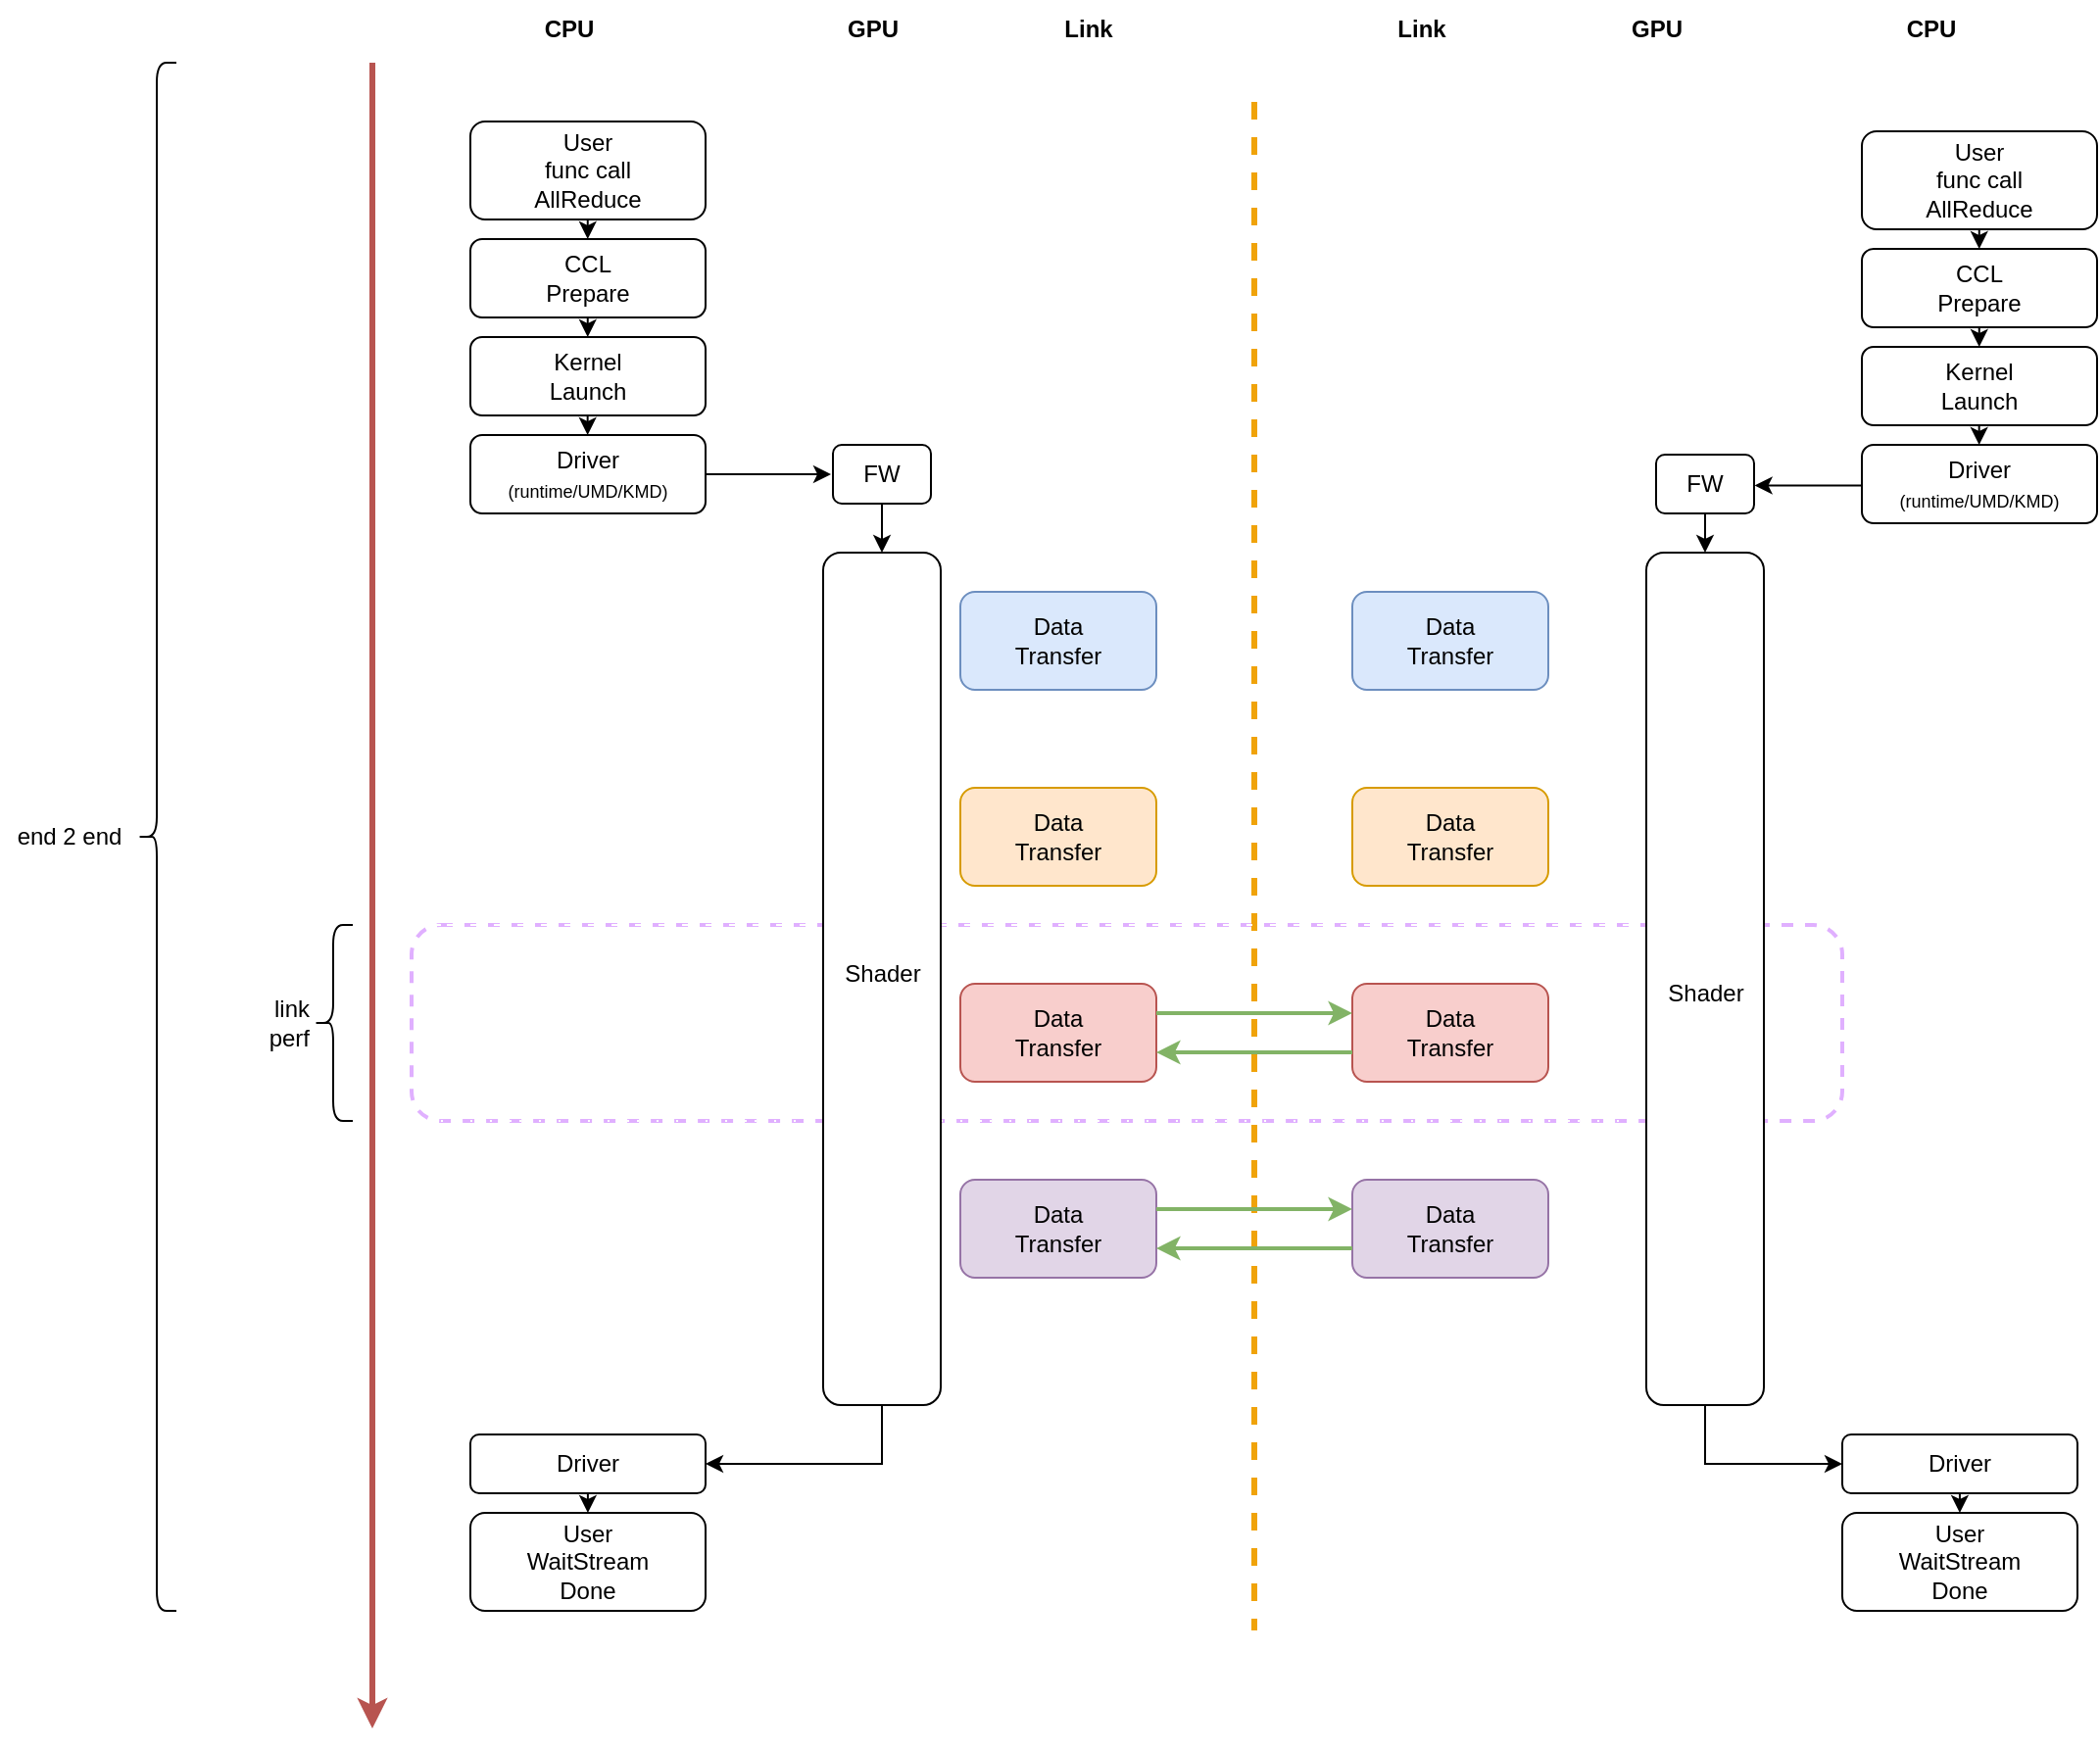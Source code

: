 <mxfile version="28.2.4">
  <diagram name="第 1 页" id="gW1jF0LuhxR1lC9v9nv5">
    <mxGraphModel dx="1085" dy="609" grid="1" gridSize="10" guides="1" tooltips="1" connect="1" arrows="1" fold="1" page="1" pageScale="1" pageWidth="827" pageHeight="1169" math="0" shadow="0">
      <root>
        <mxCell id="0" />
        <mxCell id="1" parent="0" />
        <mxCell id="mN1szYBElsWgrVPT6xOc-8" value="" style="shape=curlyBrace;direction=east;rounded=1;strokeColor=#E0B0FF;strokeWidth=2;dashed=1;" vertex="1" parent="1">
          <mxGeometry x="430" y="720" width="730" height="100" as="geometry" />
        </mxCell>
        <mxCell id="mN1szYBElsWgrVPT6xOc-2" value="" style="endArrow=classic;html=1;rounded=0;strokeColor=#B85450;strokeWidth=3;" edge="1" parent="1">
          <mxGeometry width="50" height="50" relative="1" as="geometry">
            <mxPoint x="410" y="280" as="sourcePoint" />
            <mxPoint x="410" y="1130" as="targetPoint" />
          </mxGeometry>
        </mxCell>
        <mxCell id="mN1szYBElsWgrVPT6xOc-3" value="" style="endArrow=none;html=1;rounded=0;strokeColor=#F0A30A;strokeWidth=3;dashed=1;" edge="1" parent="1">
          <mxGeometry width="50" height="50" relative="1" as="geometry">
            <mxPoint x="860" y="300" as="sourcePoint" />
            <mxPoint x="860" y="1080" as="targetPoint" />
          </mxGeometry>
        </mxCell>
        <mxCell id="mN1szYBElsWgrVPT6xOc-4" value="" style="endArrow=none;html=1;rounded=0;strokeColor=#FFFFFF;strokeWidth=1;dashed=1;" edge="1" parent="1">
          <mxGeometry width="50" height="50" relative="1" as="geometry">
            <mxPoint x="430" y="720" as="sourcePoint" />
            <mxPoint x="1060" y="720" as="targetPoint" />
          </mxGeometry>
        </mxCell>
        <mxCell id="mN1szYBElsWgrVPT6xOc-5" value="" style="endArrow=none;html=1;rounded=0;strokeColor=#FFFFFF;strokeWidth=1;dashed=1;dashPattern=1 4;" edge="1" parent="1">
          <mxGeometry width="50" height="50" relative="1" as="geometry">
            <mxPoint x="430" y="820" as="sourcePoint" />
            <mxPoint x="1060" y="820" as="targetPoint" />
          </mxGeometry>
        </mxCell>
        <mxCell id="mN1szYBElsWgrVPT6xOc-9" value="User&lt;br&gt;func call&lt;br&gt;AllReduce" style="rounded=1;whiteSpace=wrap;html=1;fillColor=#FFFFFF;strokeColor=#000000;fontColor=#000000;" vertex="1" parent="1">
          <mxGeometry x="460" y="310" width="120" height="50" as="geometry" />
        </mxCell>
        <mxCell id="mN1szYBElsWgrVPT6xOc-10" value="CCL&lt;br&gt;Prepare" style="rounded=1;whiteSpace=wrap;html=1;fillColor=#FFFFFF;strokeColor=#000000;fontColor=#000000;" vertex="1" parent="1">
          <mxGeometry x="460" y="370" width="120" height="40" as="geometry" />
        </mxCell>
        <mxCell id="mN1szYBElsWgrVPT6xOc-11" value="Kernel&lt;br&gt;Launch" style="rounded=1;whiteSpace=wrap;html=1;fillColor=#FFFFFF;strokeColor=#000000;fontColor=#000000;" vertex="1" parent="1">
          <mxGeometry x="460" y="420" width="120" height="40" as="geometry" />
        </mxCell>
        <mxCell id="mN1szYBElsWgrVPT6xOc-76" value="" style="edgeStyle=none;rounded=0;orthogonalLoop=1;jettySize=auto;html=1;" edge="1" parent="1" source="mN1szYBElsWgrVPT6xOc-12">
          <mxGeometry relative="1" as="geometry">
            <mxPoint x="644" y="490" as="targetPoint" />
          </mxGeometry>
        </mxCell>
        <mxCell id="mN1szYBElsWgrVPT6xOc-12" value="Driver&lt;br&gt;&lt;span style=&quot;font-size: 9px;&quot;&gt;(runtime/UMD/KMD)&lt;/span&gt;" style="rounded=1;whiteSpace=wrap;html=1;fillColor=#FFFFFF;strokeColor=#000000;fontColor=#000000;" vertex="1" parent="1">
          <mxGeometry x="460" y="470" width="120" height="40" as="geometry" />
        </mxCell>
        <mxCell id="mN1szYBElsWgrVPT6xOc-13" value="Driver" style="rounded=1;whiteSpace=wrap;html=1;fillColor=#FFFFFF;strokeColor=#000000;fontColor=#000000;" vertex="1" parent="1">
          <mxGeometry x="460" y="980" width="120" height="30" as="geometry" />
        </mxCell>
        <mxCell id="mN1szYBElsWgrVPT6xOc-14" value="User&lt;br&gt;WaitStream&lt;br&gt;Done" style="rounded=1;whiteSpace=wrap;html=1;fillColor=#FFFFFF;strokeColor=#000000;fontColor=#000000;" vertex="1" parent="1">
          <mxGeometry x="460" y="1020" width="120" height="50" as="geometry" />
        </mxCell>
        <mxCell id="mN1szYBElsWgrVPT6xOc-19" value="Driver" style="rounded=1;whiteSpace=wrap;html=1;fillColor=#FFFFFF;strokeColor=#000000;fontColor=#000000;" vertex="1" parent="1">
          <mxGeometry x="1160" y="980" width="120" height="30" as="geometry" />
        </mxCell>
        <mxCell id="mN1szYBElsWgrVPT6xOc-20" value="User&lt;br&gt;WaitStream&lt;br&gt;Done" style="rounded=1;whiteSpace=wrap;html=1;fillColor=#FFFFFF;strokeColor=#000000;fontColor=#000000;" vertex="1" parent="1">
          <mxGeometry x="1160" y="1020" width="120" height="50" as="geometry" />
        </mxCell>
        <mxCell id="mN1szYBElsWgrVPT6xOc-75" value="" style="edgeStyle=none;rounded=0;orthogonalLoop=1;jettySize=auto;html=1;" edge="1" parent="1" source="mN1szYBElsWgrVPT6xOc-21" target="mN1szYBElsWgrVPT6xOc-22">
          <mxGeometry relative="1" as="geometry" />
        </mxCell>
        <mxCell id="mN1szYBElsWgrVPT6xOc-21" value="FW" style="rounded=1;whiteSpace=wrap;html=1;fillColor=#FFFFFF;strokeColor=#000000;fontColor=#000000;" vertex="1" parent="1">
          <mxGeometry x="645" y="475" width="50" height="30" as="geometry" />
        </mxCell>
        <mxCell id="mN1szYBElsWgrVPT6xOc-78" value="" style="edgeStyle=none;rounded=0;orthogonalLoop=1;jettySize=auto;html=1;entryX=1;entryY=0.5;entryDx=0;entryDy=0;" edge="1" parent="1" source="mN1szYBElsWgrVPT6xOc-22" target="mN1szYBElsWgrVPT6xOc-13">
          <mxGeometry relative="1" as="geometry">
            <mxPoint x="670" y="1045" as="targetPoint" />
            <Array as="points">
              <mxPoint x="670" y="995" />
            </Array>
          </mxGeometry>
        </mxCell>
        <mxCell id="mN1szYBElsWgrVPT6xOc-22" value="" style="rounded=1;whiteSpace=wrap;html=1;fillColor=#FFFFFF;strokeColor=#000000;" vertex="1" parent="1">
          <mxGeometry x="640" y="530" width="60" height="435" as="geometry" />
        </mxCell>
        <mxCell id="mN1szYBElsWgrVPT6xOc-24" value="Data&lt;br&gt;Transfer" style="rounded=1;whiteSpace=wrap;html=1;fillColor=#DAE8FC;strokeColor=#6C8EBF;" vertex="1" parent="1">
          <mxGeometry x="710" y="550" width="100" height="50" as="geometry" />
        </mxCell>
        <mxCell id="mN1szYBElsWgrVPT6xOc-25" value="Data&lt;br&gt;Transfer" style="rounded=1;whiteSpace=wrap;html=1;fillColor=#FFE6CC;strokeColor=#D79B00;" vertex="1" parent="1">
          <mxGeometry x="710" y="650" width="100" height="50" as="geometry" />
        </mxCell>
        <mxCell id="mN1szYBElsWgrVPT6xOc-26" value="Data&lt;br&gt;Transfer" style="rounded=1;whiteSpace=wrap;html=1;fillColor=#F8CECC;strokeColor=#B85450;" vertex="1" parent="1">
          <mxGeometry x="710" y="750" width="100" height="50" as="geometry" />
        </mxCell>
        <mxCell id="mN1szYBElsWgrVPT6xOc-27" value="Data&lt;br&gt;Transfer" style="rounded=1;whiteSpace=wrap;html=1;fillColor=#E1D5E7;strokeColor=#9673A6;" vertex="1" parent="1">
          <mxGeometry x="710" y="850" width="100" height="50" as="geometry" />
        </mxCell>
        <mxCell id="mN1szYBElsWgrVPT6xOc-83" value="" style="edgeStyle=none;rounded=0;orthogonalLoop=1;jettySize=auto;html=1;" edge="1" parent="1" source="mN1szYBElsWgrVPT6xOc-28" target="mN1szYBElsWgrVPT6xOc-39">
          <mxGeometry relative="1" as="geometry" />
        </mxCell>
        <mxCell id="mN1szYBElsWgrVPT6xOc-28" value="FW" style="rounded=1;whiteSpace=wrap;html=1;fillColor=#FFFFFF;strokeColor=#000000;fontColor=#000000;" vertex="1" parent="1">
          <mxGeometry x="1065" y="480" width="50" height="30" as="geometry" />
        </mxCell>
        <mxCell id="mN1szYBElsWgrVPT6xOc-30" value="Shader/CE" style="text;html=1;align=center;verticalAlign=middle;resizable=0;points=[];autosize=1;strokeColor=none;fillColor=none;fontColor=#FFFFFF;" vertex="1" parent="1">
          <mxGeometry x="1070" y="725" width="80" height="30" as="geometry" />
        </mxCell>
        <mxCell id="mN1szYBElsWgrVPT6xOc-31" value="Data&lt;br&gt;Transfer" style="rounded=1;whiteSpace=wrap;html=1;fillColor=#DAE8FC;strokeColor=#6C8EBF;" vertex="1" parent="1">
          <mxGeometry x="910" y="550" width="100" height="50" as="geometry" />
        </mxCell>
        <mxCell id="mN1szYBElsWgrVPT6xOc-32" value="Data&lt;br&gt;Transfer" style="rounded=1;whiteSpace=wrap;html=1;fillColor=#FFE6CC;strokeColor=#D79B00;" vertex="1" parent="1">
          <mxGeometry x="910" y="650" width="100" height="50" as="geometry" />
        </mxCell>
        <mxCell id="mN1szYBElsWgrVPT6xOc-33" value="Data&lt;br&gt;Transfer" style="rounded=1;whiteSpace=wrap;html=1;fillColor=#F8CECC;strokeColor=#B85450;" vertex="1" parent="1">
          <mxGeometry x="910" y="750" width="100" height="50" as="geometry" />
        </mxCell>
        <mxCell id="mN1szYBElsWgrVPT6xOc-34" value="Data&lt;br&gt;Transfer" style="rounded=1;whiteSpace=wrap;html=1;fillColor=#E1D5E7;strokeColor=#9673A6;" vertex="1" parent="1">
          <mxGeometry x="910" y="850" width="100" height="50" as="geometry" />
        </mxCell>
        <mxCell id="mN1szYBElsWgrVPT6xOc-35" value="" style="endArrow=classic;html=1;rounded=0;strokeColor=#82B366;strokeWidth=2;" edge="1" parent="1">
          <mxGeometry width="50" height="50" relative="1" as="geometry">
            <mxPoint x="810" y="765" as="sourcePoint" />
            <mxPoint x="910" y="765" as="targetPoint" />
          </mxGeometry>
        </mxCell>
        <mxCell id="mN1szYBElsWgrVPT6xOc-36" value="" style="endArrow=classic;html=1;rounded=0;strokeColor=#82B366;strokeWidth=2;" edge="1" parent="1">
          <mxGeometry width="50" height="50" relative="1" as="geometry">
            <mxPoint x="910" y="785" as="sourcePoint" />
            <mxPoint x="810" y="785" as="targetPoint" />
          </mxGeometry>
        </mxCell>
        <mxCell id="mN1szYBElsWgrVPT6xOc-37" value="" style="endArrow=classic;html=1;rounded=0;strokeColor=#82B366;strokeWidth=2;" edge="1" parent="1">
          <mxGeometry width="50" height="50" relative="1" as="geometry">
            <mxPoint x="810" y="865" as="sourcePoint" />
            <mxPoint x="910" y="865" as="targetPoint" />
          </mxGeometry>
        </mxCell>
        <mxCell id="mN1szYBElsWgrVPT6xOc-38" value="" style="endArrow=classic;html=1;rounded=0;strokeColor=#82B366;strokeWidth=2;" edge="1" parent="1">
          <mxGeometry width="50" height="50" relative="1" as="geometry">
            <mxPoint x="910" y="885" as="sourcePoint" />
            <mxPoint x="810" y="885" as="targetPoint" />
          </mxGeometry>
        </mxCell>
        <mxCell id="mN1szYBElsWgrVPT6xOc-85" value="" style="edgeStyle=none;rounded=0;orthogonalLoop=1;jettySize=auto;html=1;entryX=0;entryY=0.5;entryDx=0;entryDy=0;" edge="1" parent="1" source="mN1szYBElsWgrVPT6xOc-39" target="mN1szYBElsWgrVPT6xOc-19">
          <mxGeometry relative="1" as="geometry">
            <mxPoint x="1090" y="1010" as="targetPoint" />
            <Array as="points">
              <mxPoint x="1090" y="995" />
            </Array>
          </mxGeometry>
        </mxCell>
        <mxCell id="mN1szYBElsWgrVPT6xOc-39" value="" style="rounded=1;whiteSpace=wrap;html=1;fillColor=#FFFFFF;strokeColor=#000000;" vertex="1" parent="1">
          <mxGeometry x="1060" y="530" width="60" height="435" as="geometry" />
        </mxCell>
        <mxCell id="mN1szYBElsWgrVPT6xOc-40" value="&lt;b&gt;CPU&lt;/b&gt;" style="text;html=1;align=center;verticalAlign=middle;resizable=0;points=[];autosize=1;strokeColor=none;fillColor=none;" vertex="1" parent="1">
          <mxGeometry x="485" y="248" width="50" height="30" as="geometry" />
        </mxCell>
        <mxCell id="mN1szYBElsWgrVPT6xOc-41" value="&lt;b&gt;GPU&lt;/b&gt;" style="text;html=1;align=center;verticalAlign=middle;resizable=0;points=[];autosize=1;strokeColor=none;fillColor=none;" vertex="1" parent="1">
          <mxGeometry x="640" y="248" width="50" height="30" as="geometry" />
        </mxCell>
        <mxCell id="mN1szYBElsWgrVPT6xOc-43" value="&lt;b&gt;Link&lt;/b&gt;" style="text;html=1;align=center;verticalAlign=middle;resizable=0;points=[];autosize=1;strokeColor=none;fillColor=none;" vertex="1" parent="1">
          <mxGeometry x="750" y="248" width="50" height="30" as="geometry" />
        </mxCell>
        <mxCell id="mN1szYBElsWgrVPT6xOc-44" value="&lt;b&gt;CPU&lt;/b&gt;" style="text;html=1;align=center;verticalAlign=middle;resizable=0;points=[];autosize=1;strokeColor=none;fillColor=none;" vertex="1" parent="1">
          <mxGeometry x="1180" y="248" width="50" height="30" as="geometry" />
        </mxCell>
        <mxCell id="mN1szYBElsWgrVPT6xOc-45" value="&lt;b&gt;GPU&lt;/b&gt;" style="text;html=1;align=center;verticalAlign=middle;resizable=0;points=[];autosize=1;strokeColor=none;fillColor=none;" vertex="1" parent="1">
          <mxGeometry x="1040" y="248" width="50" height="30" as="geometry" />
        </mxCell>
        <mxCell id="mN1szYBElsWgrVPT6xOc-46" value="&lt;b&gt;Link&lt;/b&gt;" style="text;html=1;align=center;verticalAlign=middle;resizable=0;points=[];autosize=1;strokeColor=none;fillColor=none;" vertex="1" parent="1">
          <mxGeometry x="920" y="248" width="50" height="30" as="geometry" />
        </mxCell>
        <mxCell id="mN1szYBElsWgrVPT6xOc-47" value="Shader" style="text;html=1;align=center;verticalAlign=middle;resizable=0;points=[];autosize=1;strokeColor=none;fillColor=none;" vertex="1" parent="1">
          <mxGeometry x="640" y="730" width="60" height="30" as="geometry" />
        </mxCell>
        <mxCell id="mN1szYBElsWgrVPT6xOc-48" value="Shader" style="text;html=1;align=center;verticalAlign=middle;resizable=0;points=[];autosize=1;strokeColor=none;fillColor=none;" vertex="1" parent="1">
          <mxGeometry x="1060" y="740" width="60" height="30" as="geometry" />
        </mxCell>
        <mxCell id="mN1szYBElsWgrVPT6xOc-61" value="" style="edgeStyle=none;rounded=0;orthogonalLoop=1;jettySize=auto;html=1;entryX=0.25;entryY=0;entryDx=0;entryDy=0;" edge="1" parent="1">
          <mxGeometry relative="1" as="geometry">
            <mxPoint x="519.88" y="360" as="sourcePoint" />
            <mxPoint x="519.88" y="370" as="targetPoint" />
          </mxGeometry>
        </mxCell>
        <mxCell id="mN1szYBElsWgrVPT6xOc-63" value="" style="edgeStyle=none;rounded=0;orthogonalLoop=1;jettySize=auto;html=1;entryX=0.25;entryY=0;entryDx=0;entryDy=0;" edge="1" parent="1">
          <mxGeometry relative="1" as="geometry">
            <mxPoint x="519.88" y="410" as="sourcePoint" />
            <mxPoint x="519.88" y="420" as="targetPoint" />
          </mxGeometry>
        </mxCell>
        <mxCell id="mN1szYBElsWgrVPT6xOc-67" value="" style="edgeStyle=none;rounded=0;orthogonalLoop=1;jettySize=auto;html=1;entryX=0.25;entryY=0;entryDx=0;entryDy=0;" edge="1" parent="1">
          <mxGeometry relative="1" as="geometry">
            <mxPoint x="519.83" y="460" as="sourcePoint" />
            <mxPoint x="519.83" y="470" as="targetPoint" />
          </mxGeometry>
        </mxCell>
        <mxCell id="mN1szYBElsWgrVPT6xOc-68" value="User&lt;br&gt;func call&lt;br&gt;AllReduce" style="rounded=1;whiteSpace=wrap;html=1;fillColor=#FFFFFF;strokeColor=#000000;fontColor=#000000;" vertex="1" parent="1">
          <mxGeometry x="1170" y="315" width="120" height="50" as="geometry" />
        </mxCell>
        <mxCell id="mN1szYBElsWgrVPT6xOc-69" value="CCL&lt;br&gt;Prepare" style="rounded=1;whiteSpace=wrap;html=1;fillColor=#FFFFFF;strokeColor=#000000;fontColor=#000000;" vertex="1" parent="1">
          <mxGeometry x="1170" y="375" width="120" height="40" as="geometry" />
        </mxCell>
        <mxCell id="mN1szYBElsWgrVPT6xOc-70" value="Kernel&lt;br&gt;Launch" style="rounded=1;whiteSpace=wrap;html=1;fillColor=#FFFFFF;strokeColor=#000000;fontColor=#000000;" vertex="1" parent="1">
          <mxGeometry x="1170" y="425" width="120" height="40" as="geometry" />
        </mxCell>
        <mxCell id="mN1szYBElsWgrVPT6xOc-82" value="" style="edgeStyle=none;rounded=0;orthogonalLoop=1;jettySize=auto;html=1;exitX=0;exitY=0.5;exitDx=0;exitDy=0;entryX=1.006;entryY=0.524;entryDx=0;entryDy=0;entryPerimeter=0;" edge="1" parent="1" target="mN1szYBElsWgrVPT6xOc-28">
          <mxGeometry relative="1" as="geometry">
            <mxPoint x="1170" y="495.8" as="sourcePoint" />
            <mxPoint x="1115" y="494.193" as="targetPoint" />
          </mxGeometry>
        </mxCell>
        <mxCell id="mN1szYBElsWgrVPT6xOc-71" value="Driver&lt;br&gt;&lt;span style=&quot;font-size: 9px;&quot;&gt;(runtime/UMD/KMD)&lt;/span&gt;" style="rounded=1;whiteSpace=wrap;html=1;fillColor=#FFFFFF;strokeColor=#000000;fontColor=#000000;" vertex="1" parent="1">
          <mxGeometry x="1170" y="475" width="120" height="40" as="geometry" />
        </mxCell>
        <mxCell id="mN1szYBElsWgrVPT6xOc-72" value="" style="edgeStyle=none;rounded=0;orthogonalLoop=1;jettySize=auto;html=1;entryX=0.25;entryY=0;entryDx=0;entryDy=0;" edge="1" parent="1">
          <mxGeometry relative="1" as="geometry">
            <mxPoint x="1229.88" y="365" as="sourcePoint" />
            <mxPoint x="1229.88" y="375" as="targetPoint" />
          </mxGeometry>
        </mxCell>
        <mxCell id="mN1szYBElsWgrVPT6xOc-73" value="" style="edgeStyle=none;rounded=0;orthogonalLoop=1;jettySize=auto;html=1;entryX=0.25;entryY=0;entryDx=0;entryDy=0;" edge="1" parent="1">
          <mxGeometry relative="1" as="geometry">
            <mxPoint x="1229.88" y="415" as="sourcePoint" />
            <mxPoint x="1229.88" y="425" as="targetPoint" />
          </mxGeometry>
        </mxCell>
        <mxCell id="mN1szYBElsWgrVPT6xOc-74" value="" style="edgeStyle=none;rounded=0;orthogonalLoop=1;jettySize=auto;html=1;entryX=0.25;entryY=0;entryDx=0;entryDy=0;" edge="1" parent="1">
          <mxGeometry relative="1" as="geometry">
            <mxPoint x="1229.83" y="465" as="sourcePoint" />
            <mxPoint x="1229.83" y="475" as="targetPoint" />
          </mxGeometry>
        </mxCell>
        <mxCell id="mN1szYBElsWgrVPT6xOc-79" value="" style="edgeStyle=none;rounded=0;orthogonalLoop=1;jettySize=auto;html=1;entryX=0.25;entryY=0;entryDx=0;entryDy=0;" edge="1" parent="1">
          <mxGeometry relative="1" as="geometry">
            <mxPoint x="519.95" y="1010" as="sourcePoint" />
            <mxPoint x="519.95" y="1020" as="targetPoint" />
            <Array as="points">
              <mxPoint x="519.95" y="1020" />
            </Array>
          </mxGeometry>
        </mxCell>
        <mxCell id="mN1szYBElsWgrVPT6xOc-81" value="" style="edgeStyle=none;rounded=0;orthogonalLoop=1;jettySize=auto;html=1;entryX=0.25;entryY=0;entryDx=0;entryDy=0;" edge="1" parent="1">
          <mxGeometry relative="1" as="geometry">
            <mxPoint x="1219.96" y="1010" as="sourcePoint" />
            <mxPoint x="1219.96" y="1020" as="targetPoint" />
            <Array as="points">
              <mxPoint x="1219.96" y="1020" />
            </Array>
          </mxGeometry>
        </mxCell>
        <mxCell id="mN1szYBElsWgrVPT6xOc-87" value="" style="shape=curlyBracket;whiteSpace=wrap;html=1;rounded=1;labelPosition=left;verticalLabelPosition=middle;align=right;verticalAlign=middle;" vertex="1" parent="1">
          <mxGeometry x="290" y="280" width="20" height="790" as="geometry" />
        </mxCell>
        <mxCell id="mN1szYBElsWgrVPT6xOc-88" value="end 2 end" style="text;html=1;align=center;verticalAlign=middle;resizable=0;points=[];autosize=1;strokeColor=none;fillColor=none;" vertex="1" parent="1">
          <mxGeometry x="220" y="660" width="70" height="30" as="geometry" />
        </mxCell>
        <mxCell id="mN1szYBElsWgrVPT6xOc-92" value="link perf" style="shape=curlyBracket;whiteSpace=wrap;html=1;rounded=1;labelPosition=left;verticalLabelPosition=middle;align=right;verticalAlign=middle;" vertex="1" parent="1">
          <mxGeometry x="380" y="720" width="20" height="100" as="geometry" />
        </mxCell>
      </root>
    </mxGraphModel>
  </diagram>
</mxfile>
